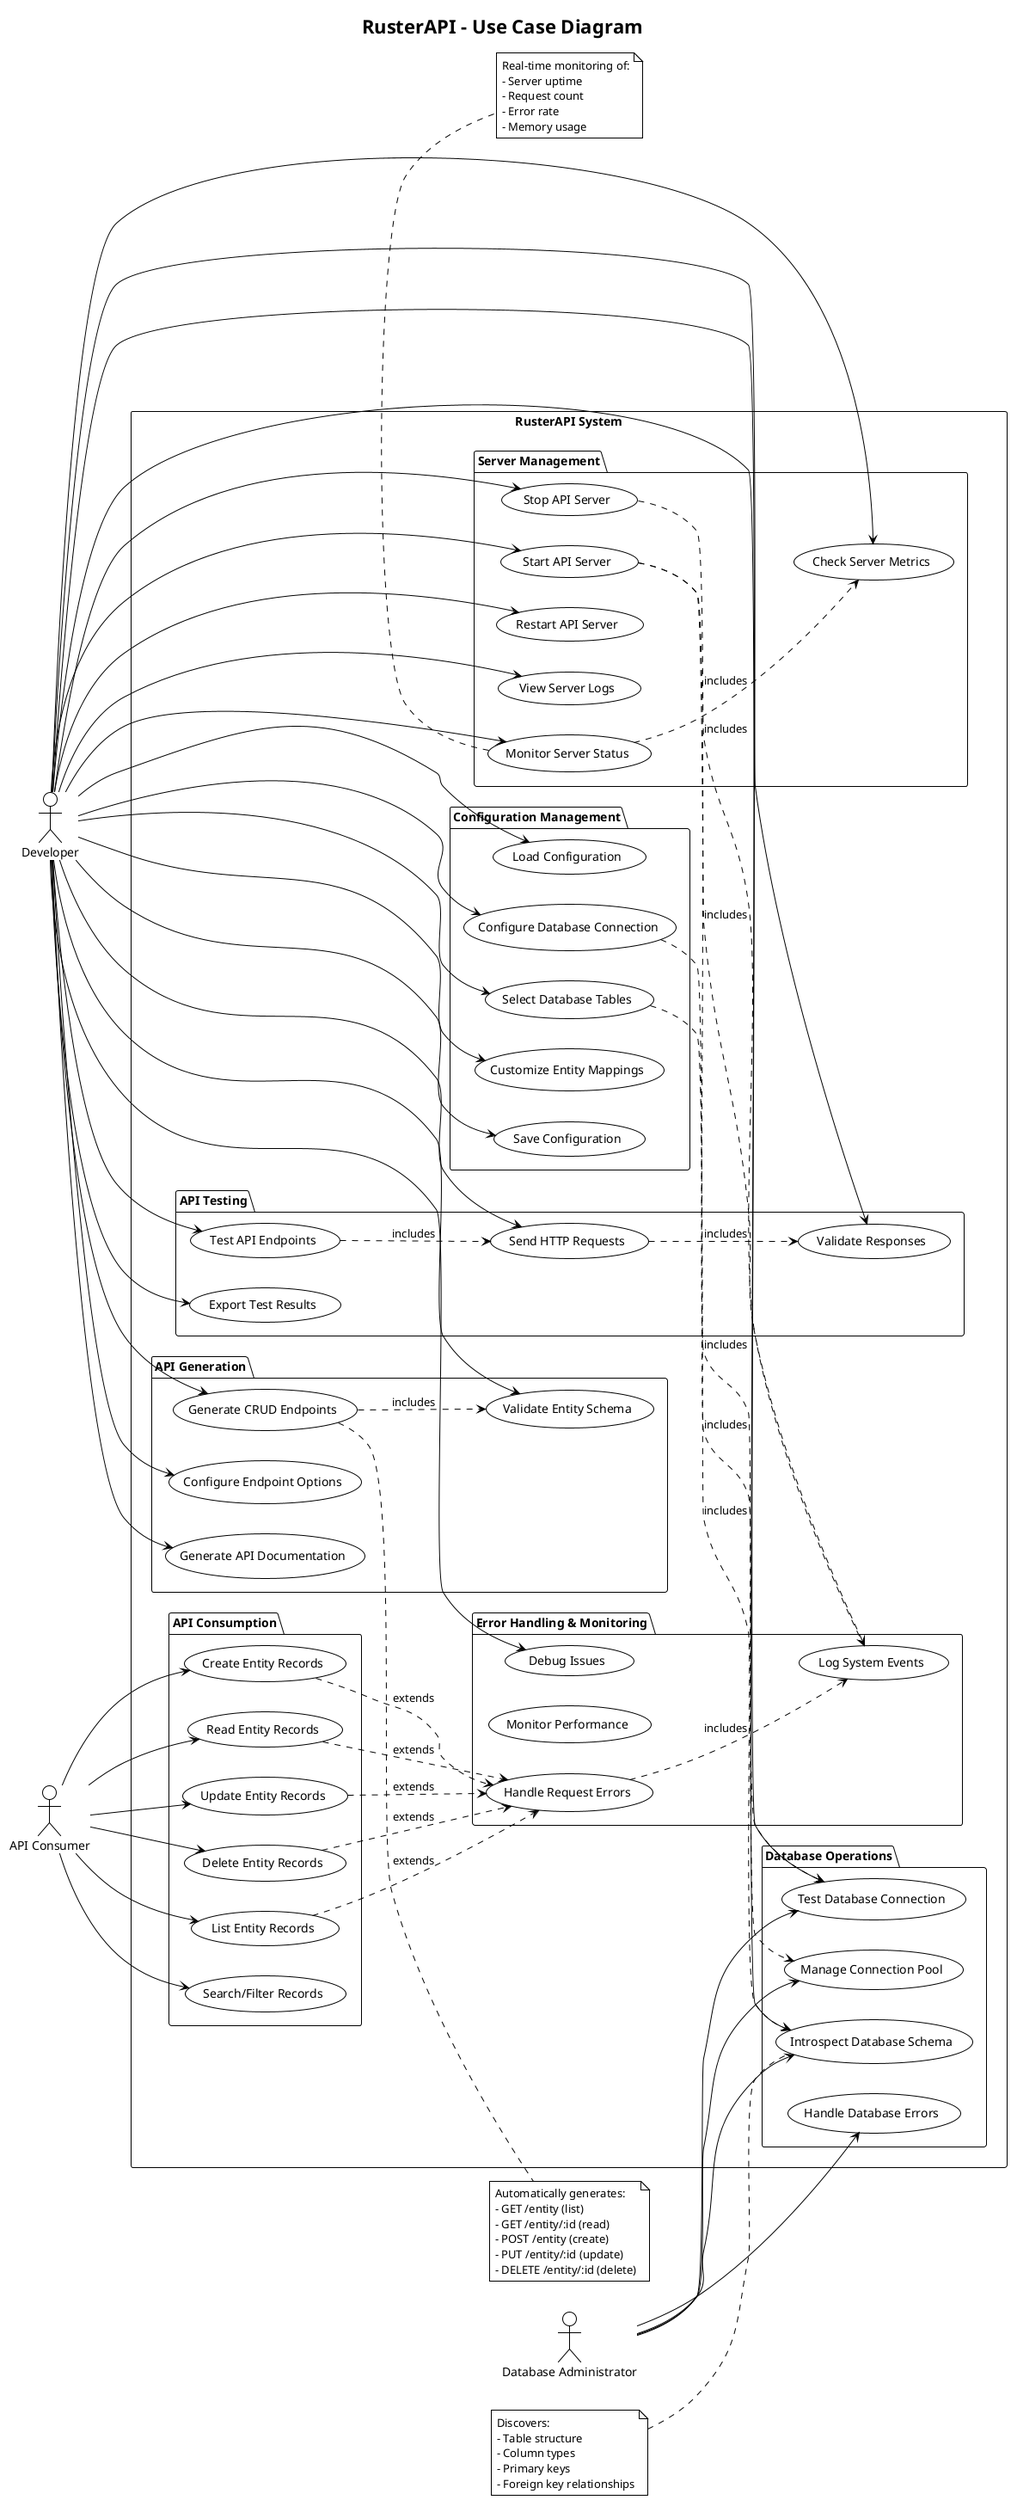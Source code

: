@startuml
!theme plain
title RusterAPI - Use Case Diagram

left to right direction

actor "Developer" as Dev
actor "API Consumer" as Consumer
actor "Database Administrator" as DBA

rectangle "RusterAPI System" {
    
    package "Configuration Management" {
        usecase "Configure Database Connection" as UC1
        usecase "Select Database Tables" as UC2
        usecase "Customize Entity Mappings" as UC3
        usecase "Save Configuration" as UC4
        usecase "Load Configuration" as UC5
    }
    
    package "API Generation" {
        usecase "Generate CRUD Endpoints" as UC6
        usecase "Validate Entity Schema" as UC7
        usecase "Configure Endpoint Options" as UC8
        usecase "Generate API Documentation" as UC9
    }
    
    package "Server Management" {
        usecase "Start API Server" as UC10
        usecase "Stop API Server" as UC11
        usecase "Restart API Server" as UC12
        usecase "Monitor Server Status" as UC13
        usecase "View Server Logs" as UC14
        usecase "Check Server Metrics" as UC15
    }
    
    package "API Testing" {
        usecase "Test API Endpoints" as UC16
        usecase "Send HTTP Requests" as UC17
        usecase "Validate Responses" as UC18
        usecase "Export Test Results" as UC19
    }
    
    package "API Consumption" {
        usecase "Create Entity Records" as UC20
        usecase "Read Entity Records" as UC21
        usecase "Update Entity Records" as UC22
        usecase "Delete Entity Records" as UC23
        usecase "List Entity Records" as UC24
        usecase "Search/Filter Records" as UC25
    }
    
    package "Database Operations" {
        usecase "Introspect Database Schema" as UC26
        usecase "Test Database Connection" as UC27
        usecase "Handle Database Errors" as UC28
        usecase "Manage Connection Pool" as UC29
    }
    
    package "Error Handling & Monitoring" {
        usecase "Handle Request Errors" as UC30
        usecase "Log System Events" as UC31
        usecase "Monitor Performance" as UC32
        usecase "Debug Issues" as UC33
    }
}

' Developer interactions
Dev --> UC1
Dev --> UC2
Dev --> UC3
Dev --> UC4
Dev --> UC5
Dev --> UC6
Dev --> UC7
Dev --> UC8
Dev --> UC9
Dev --> UC10
Dev --> UC11
Dev --> UC12
Dev --> UC13
Dev --> UC14
Dev --> UC15
Dev --> UC16
Dev --> UC17
Dev --> UC18
Dev --> UC19
Dev --> UC26
Dev --> UC27
Dev --> UC33

' API Consumer interactions
Consumer --> UC20
Consumer --> UC21
Consumer --> UC22
Consumer --> UC23
Consumer --> UC24
Consumer --> UC25

' DBA interactions (if applicable)
DBA --> UC26
DBA --> UC27
DBA --> UC28
DBA --> UC29

' Use case relationships
UC1 ..> UC27 : includes
UC2 ..> UC26 : includes
UC6 ..> UC7 : includes
UC10 ..> UC29 : includes
UC13 ..> UC15 : includes
UC16 ..> UC17 : includes
UC17 ..> UC18 : includes

UC20 ..> UC30 : extends
UC21 ..> UC30 : extends
UC22 ..> UC30 : extends
UC23 ..> UC30 : extends
UC24 ..> UC30 : extends

UC10 ..> UC31 : includes
UC11 ..> UC31 : includes
UC30 ..> UC31 : includes

' Notes
note right of UC6
  Automatically generates:
  - GET /entity (list)
  - GET /entity/:id (read)
  - POST /entity (create)
  - PUT /entity/:id (update)
  - DELETE /entity/:id (delete)
end note

note bottom of UC13
  Real-time monitoring of:
  - Server uptime
  - Request count
  - Error rate
  - Memory usage
end note

note left of UC26
  Discovers:
  - Table structure
  - Column types
  - Primary keys
  - Foreign key relationships
end note

@enduml
